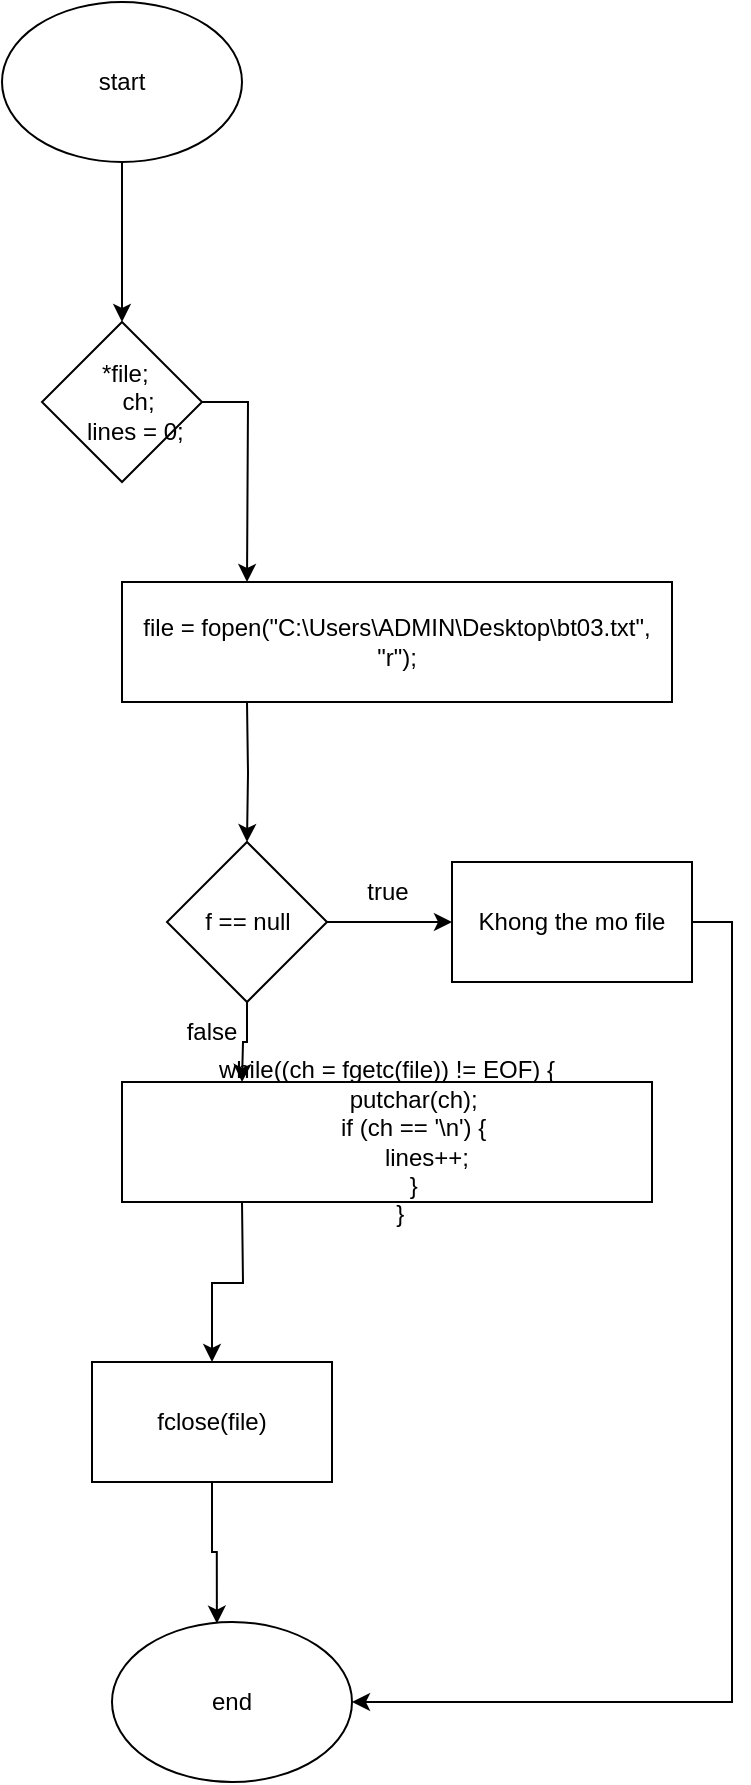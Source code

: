 <mxfile version="22.1.5" type="device">
  <diagram name="Page-1" id="dQq_sxYRf2Paqsmh5ATd">
    <mxGraphModel dx="1242" dy="569" grid="1" gridSize="10" guides="1" tooltips="1" connect="1" arrows="1" fold="1" page="1" pageScale="1" pageWidth="850" pageHeight="1100" math="0" shadow="0">
      <root>
        <mxCell id="0" />
        <mxCell id="1" parent="0" />
        <mxCell id="t8uLsHS5nV-Fre8a65G6-3" value="" style="edgeStyle=orthogonalEdgeStyle;rounded=0;orthogonalLoop=1;jettySize=auto;html=1;" parent="1" source="t8uLsHS5nV-Fre8a65G6-1" target="t8uLsHS5nV-Fre8a65G6-2" edge="1">
          <mxGeometry relative="1" as="geometry" />
        </mxCell>
        <mxCell id="t8uLsHS5nV-Fre8a65G6-1" value="start" style="ellipse;whiteSpace=wrap;html=1;" parent="1" vertex="1">
          <mxGeometry x="365" y="20" width="120" height="80" as="geometry" />
        </mxCell>
        <mxCell id="t8uLsHS5nV-Fre8a65G6-5" value="" style="edgeStyle=orthogonalEdgeStyle;rounded=0;orthogonalLoop=1;jettySize=auto;html=1;" parent="1" source="t8uLsHS5nV-Fre8a65G6-2" edge="1">
          <mxGeometry relative="1" as="geometry">
            <mxPoint x="487.5" y="310" as="targetPoint" />
          </mxGeometry>
        </mxCell>
        <mxCell id="t8uLsHS5nV-Fre8a65G6-2" value="&lt;div&gt;&amp;nbsp;*file;&lt;/div&gt;&lt;div&gt;&amp;nbsp; &amp;nbsp; &amp;nbsp;ch;&lt;/div&gt;&lt;div&gt;&amp;nbsp; &amp;nbsp; lines = 0;&lt;/div&gt;" style="rhombus;whiteSpace=wrap;html=1;" parent="1" vertex="1">
          <mxGeometry x="385" y="180" width="80" height="80" as="geometry" />
        </mxCell>
        <mxCell id="t8uLsHS5nV-Fre8a65G6-7" value="" style="edgeStyle=orthogonalEdgeStyle;rounded=0;orthogonalLoop=1;jettySize=auto;html=1;" parent="1" target="t8uLsHS5nV-Fre8a65G6-6" edge="1">
          <mxGeometry relative="1" as="geometry">
            <mxPoint x="487.5" y="370" as="sourcePoint" />
          </mxGeometry>
        </mxCell>
        <mxCell id="t8uLsHS5nV-Fre8a65G6-10" value="" style="edgeStyle=orthogonalEdgeStyle;rounded=0;orthogonalLoop=1;jettySize=auto;html=1;" parent="1" source="t8uLsHS5nV-Fre8a65G6-6" edge="1">
          <mxGeometry relative="1" as="geometry">
            <mxPoint x="590" y="480" as="targetPoint" />
          </mxGeometry>
        </mxCell>
        <mxCell id="t8uLsHS5nV-Fre8a65G6-13" value="" style="edgeStyle=orthogonalEdgeStyle;rounded=0;orthogonalLoop=1;jettySize=auto;html=1;" parent="1" source="t8uLsHS5nV-Fre8a65G6-6" edge="1">
          <mxGeometry relative="1" as="geometry">
            <mxPoint x="485" y="560" as="targetPoint" />
          </mxGeometry>
        </mxCell>
        <mxCell id="t8uLsHS5nV-Fre8a65G6-6" value="f == null" style="rhombus;whiteSpace=wrap;html=1;rounded=0;" parent="1" vertex="1">
          <mxGeometry x="447.5" y="440" width="80" height="80" as="geometry" />
        </mxCell>
        <mxCell id="t8uLsHS5nV-Fre8a65G6-17" value="" style="edgeStyle=orthogonalEdgeStyle;rounded=0;orthogonalLoop=1;jettySize=auto;html=1;" parent="1" target="t8uLsHS5nV-Fre8a65G6-16" edge="1">
          <mxGeometry relative="1" as="geometry">
            <mxPoint x="485" y="620" as="sourcePoint" />
          </mxGeometry>
        </mxCell>
        <mxCell id="t8uLsHS5nV-Fre8a65G6-14" value="true" style="text;html=1;strokeColor=none;fillColor=none;align=center;verticalAlign=middle;whiteSpace=wrap;rounded=0;" parent="1" vertex="1">
          <mxGeometry x="528" y="450" width="60" height="30" as="geometry" />
        </mxCell>
        <mxCell id="t8uLsHS5nV-Fre8a65G6-15" value="false" style="text;html=1;strokeColor=none;fillColor=none;align=center;verticalAlign=middle;whiteSpace=wrap;rounded=0;" parent="1" vertex="1">
          <mxGeometry x="440" y="520" width="60" height="30" as="geometry" />
        </mxCell>
        <mxCell id="t8uLsHS5nV-Fre8a65G6-16" value="fclose(file)" style="whiteSpace=wrap;html=1;rounded=0;" parent="1" vertex="1">
          <mxGeometry x="410" y="700" width="120" height="60" as="geometry" />
        </mxCell>
        <mxCell id="YuRC696X9ecSfySprv7a-1" value="file = fopen(&quot;C:\\Users\\ADMIN\\Desktop\\bt03.txt&quot;, &quot;r&quot;);" style="rounded=0;whiteSpace=wrap;html=1;" vertex="1" parent="1">
          <mxGeometry x="425" y="310" width="275" height="60" as="geometry" />
        </mxCell>
        <mxCell id="YuRC696X9ecSfySprv7a-7" style="edgeStyle=orthogonalEdgeStyle;rounded=0;orthogonalLoop=1;jettySize=auto;html=1;exitX=1;exitY=0.5;exitDx=0;exitDy=0;entryX=1;entryY=0.5;entryDx=0;entryDy=0;" edge="1" parent="1" source="YuRC696X9ecSfySprv7a-2" target="YuRC696X9ecSfySprv7a-5">
          <mxGeometry relative="1" as="geometry" />
        </mxCell>
        <mxCell id="YuRC696X9ecSfySprv7a-2" value="Khong the mo file" style="rounded=0;whiteSpace=wrap;html=1;" vertex="1" parent="1">
          <mxGeometry x="590" y="450" width="120" height="60" as="geometry" />
        </mxCell>
        <mxCell id="YuRC696X9ecSfySprv7a-3" value="&lt;div&gt;while((ch = fgetc(file)) != EOF) {&lt;/div&gt;&lt;div&gt;&amp;nbsp; &amp;nbsp; &amp;nbsp; &amp;nbsp; putchar(ch);&lt;/div&gt;&lt;div&gt;&amp;nbsp; &amp;nbsp; &amp;nbsp; &amp;nbsp; if (ch == &#39;\n&#39;) {&lt;/div&gt;&lt;div&gt;&amp;nbsp; &amp;nbsp; &amp;nbsp; &amp;nbsp; &amp;nbsp; &amp;nbsp; lines++;&lt;/div&gt;&lt;div&gt;&amp;nbsp; &amp;nbsp; &amp;nbsp; &amp;nbsp; }&lt;/div&gt;&lt;div&gt;&amp;nbsp; &amp;nbsp; }&lt;/div&gt;" style="rounded=0;whiteSpace=wrap;html=1;" vertex="1" parent="1">
          <mxGeometry x="425" y="560" width="265" height="60" as="geometry" />
        </mxCell>
        <mxCell id="YuRC696X9ecSfySprv7a-5" value="end" style="ellipse;whiteSpace=wrap;html=1;" vertex="1" parent="1">
          <mxGeometry x="420" y="830" width="120" height="80" as="geometry" />
        </mxCell>
        <mxCell id="YuRC696X9ecSfySprv7a-6" style="edgeStyle=orthogonalEdgeStyle;rounded=0;orthogonalLoop=1;jettySize=auto;html=1;exitX=0.5;exitY=1;exitDx=0;exitDy=0;entryX=0.437;entryY=0.01;entryDx=0;entryDy=0;entryPerimeter=0;" edge="1" parent="1" source="t8uLsHS5nV-Fre8a65G6-16" target="YuRC696X9ecSfySprv7a-5">
          <mxGeometry relative="1" as="geometry" />
        </mxCell>
      </root>
    </mxGraphModel>
  </diagram>
</mxfile>

